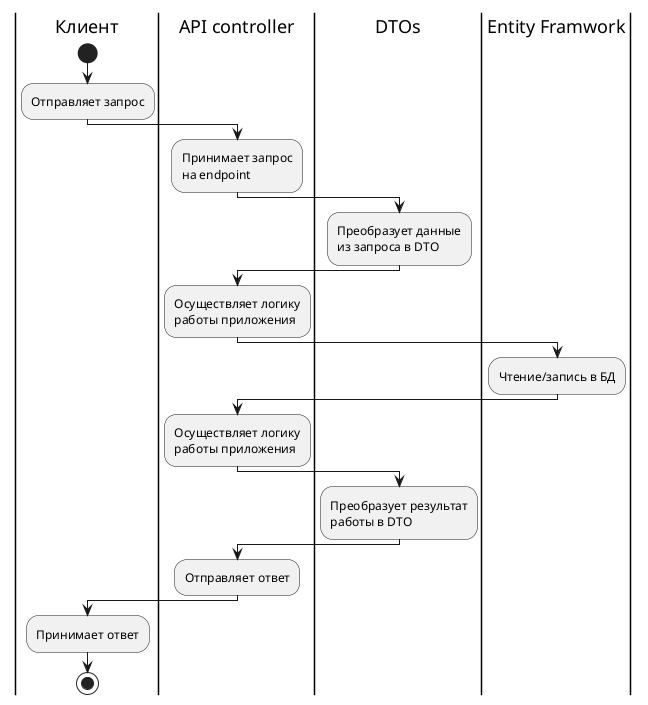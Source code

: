 @startuml Диаграмма активности компонентов сервера
|Клиент|
start
:Отправляет запрос;

|API controller|
:Принимает запрос
на endpoint;

|DTOs|
:Преобразует данные 
из запроса в DTO;

|API controller|
:Осуществляет логику
работы приложения;

|Entity Framwork|
:Чтение/запись в БД;

|API controller|
:Осуществляет логику
работы приложения;

|DTOs|
:Преобразует результат 
работы в DTO;

|API controller|
:Отправляет ответ;

|Клиент|
:Принимает ответ;
stop
@enduml